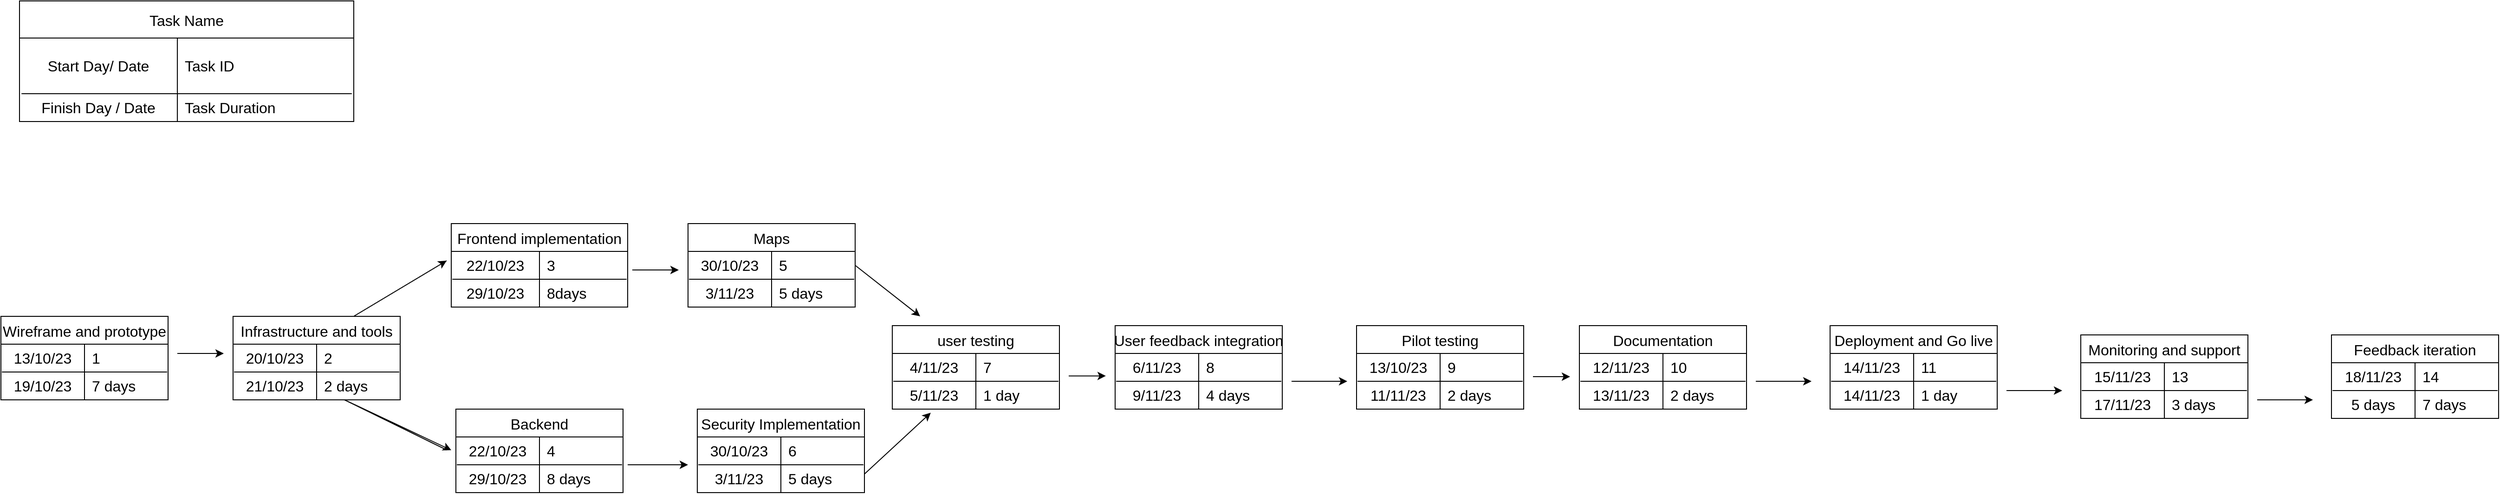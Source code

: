 <mxfile version="22.0.5" type="github">
  <diagram name="Page-1" id="cPkhBNHkSOa-01SeNBjk">
    <mxGraphModel dx="880" dy="1570" grid="1" gridSize="10" guides="1" tooltips="1" connect="1" arrows="1" fold="1" page="1" pageScale="1" pageWidth="850" pageHeight="1100" math="0" shadow="0">
      <root>
        <mxCell id="0" />
        <mxCell id="1" parent="0" />
        <mxCell id="Fc83x7ygae5wbTIobTna-54" value="Wireframe and prototype " style="shape=table;startSize=30;container=1;collapsible=0;childLayout=tableLayout;fixedRows=1;rowLines=0;fontStyle=0;strokeColor=default;fontSize=16;" parent="1" vertex="1">
          <mxGeometry x="10" y="110" width="180" height="90" as="geometry" />
        </mxCell>
        <mxCell id="Fc83x7ygae5wbTIobTna-55" value="" style="shape=tableRow;horizontal=0;startSize=0;swimlaneHead=0;swimlaneBody=0;top=0;left=0;bottom=0;right=0;collapsible=0;dropTarget=0;fillColor=none;points=[[0,0.5],[1,0.5]];portConstraint=eastwest;strokeColor=inherit;fontSize=16;" parent="Fc83x7ygae5wbTIobTna-54" vertex="1">
          <mxGeometry y="30" width="180" height="30" as="geometry" />
        </mxCell>
        <mxCell id="Fc83x7ygae5wbTIobTna-56" value="13/10/23" style="shape=partialRectangle;html=1;whiteSpace=wrap;connectable=0;fillColor=none;top=0;left=0;bottom=0;right=0;overflow=hidden;pointerEvents=1;strokeColor=inherit;fontSize=16;" parent="Fc83x7ygae5wbTIobTna-55" vertex="1">
          <mxGeometry width="90" height="30" as="geometry">
            <mxRectangle width="90" height="30" as="alternateBounds" />
          </mxGeometry>
        </mxCell>
        <mxCell id="Fc83x7ygae5wbTIobTna-57" value="1" style="shape=partialRectangle;html=1;whiteSpace=wrap;connectable=0;fillColor=none;top=0;left=0;bottom=0;right=0;align=left;spacingLeft=6;overflow=hidden;strokeColor=inherit;fontSize=16;" parent="Fc83x7ygae5wbTIobTna-55" vertex="1">
          <mxGeometry x="90" width="90" height="30" as="geometry">
            <mxRectangle width="90" height="30" as="alternateBounds" />
          </mxGeometry>
        </mxCell>
        <mxCell id="Fc83x7ygae5wbTIobTna-58" value="" style="shape=tableRow;horizontal=0;startSize=0;swimlaneHead=0;swimlaneBody=0;top=0;left=0;bottom=0;right=0;collapsible=0;dropTarget=0;fillColor=none;points=[[0,0.5],[1,0.5]];portConstraint=eastwest;strokeColor=inherit;fontSize=16;" parent="Fc83x7ygae5wbTIobTna-54" vertex="1">
          <mxGeometry y="60" width="180" height="30" as="geometry" />
        </mxCell>
        <mxCell id="Fc83x7ygae5wbTIobTna-59" value="19/10/23" style="shape=partialRectangle;html=1;whiteSpace=wrap;connectable=0;fillColor=none;top=0;left=0;bottom=0;right=0;overflow=hidden;strokeColor=inherit;fontSize=16;" parent="Fc83x7ygae5wbTIobTna-58" vertex="1">
          <mxGeometry width="90" height="30" as="geometry">
            <mxRectangle width="90" height="30" as="alternateBounds" />
          </mxGeometry>
        </mxCell>
        <mxCell id="Fc83x7ygae5wbTIobTna-60" value="7 days " style="shape=partialRectangle;html=1;whiteSpace=wrap;connectable=0;fillColor=none;top=0;left=0;bottom=0;right=0;align=left;spacingLeft=6;overflow=hidden;strokeColor=inherit;fontSize=16;" parent="Fc83x7ygae5wbTIobTna-58" vertex="1">
          <mxGeometry x="90" width="90" height="30" as="geometry">
            <mxRectangle width="90" height="30" as="alternateBounds" />
          </mxGeometry>
        </mxCell>
        <mxCell id="Fc83x7ygae5wbTIobTna-64" value="" style="endArrow=none;html=1;rounded=0;exitX=0.006;exitY=0;exitDx=0;exitDy=0;exitPerimeter=0;entryX=0.994;entryY=1;entryDx=0;entryDy=0;entryPerimeter=0;" parent="Fc83x7ygae5wbTIobTna-54" source="Fc83x7ygae5wbTIobTna-58" target="Fc83x7ygae5wbTIobTna-55" edge="1">
          <mxGeometry width="50" height="50" relative="1" as="geometry">
            <mxPoint x="390" y="160" as="sourcePoint" />
            <mxPoint x="440" y="110" as="targetPoint" />
          </mxGeometry>
        </mxCell>
        <mxCell id="Fc83x7ygae5wbTIobTna-65" value="Infrastructure and tools" style="shape=table;startSize=30;container=1;collapsible=0;childLayout=tableLayout;fixedRows=1;rowLines=0;fontStyle=0;strokeColor=default;fontSize=16;" parent="1" vertex="1">
          <mxGeometry x="260" y="110" width="180" height="90" as="geometry" />
        </mxCell>
        <mxCell id="Fc83x7ygae5wbTIobTna-66" value="" style="shape=tableRow;horizontal=0;startSize=0;swimlaneHead=0;swimlaneBody=0;top=0;left=0;bottom=0;right=0;collapsible=0;dropTarget=0;fillColor=none;points=[[0,0.5],[1,0.5]];portConstraint=eastwest;strokeColor=inherit;fontSize=16;" parent="Fc83x7ygae5wbTIobTna-65" vertex="1">
          <mxGeometry y="30" width="180" height="30" as="geometry" />
        </mxCell>
        <mxCell id="Fc83x7ygae5wbTIobTna-67" value="20/10/23" style="shape=partialRectangle;html=1;whiteSpace=wrap;connectable=0;fillColor=none;top=0;left=0;bottom=0;right=0;overflow=hidden;pointerEvents=1;strokeColor=inherit;fontSize=16;" parent="Fc83x7ygae5wbTIobTna-66" vertex="1">
          <mxGeometry width="90" height="30" as="geometry">
            <mxRectangle width="90" height="30" as="alternateBounds" />
          </mxGeometry>
        </mxCell>
        <mxCell id="Fc83x7ygae5wbTIobTna-68" value="2" style="shape=partialRectangle;html=1;whiteSpace=wrap;connectable=0;fillColor=none;top=0;left=0;bottom=0;right=0;align=left;spacingLeft=6;overflow=hidden;strokeColor=inherit;fontSize=16;" parent="Fc83x7ygae5wbTIobTna-66" vertex="1">
          <mxGeometry x="90" width="90" height="30" as="geometry">
            <mxRectangle width="90" height="30" as="alternateBounds" />
          </mxGeometry>
        </mxCell>
        <mxCell id="Fc83x7ygae5wbTIobTna-69" value="" style="shape=tableRow;horizontal=0;startSize=0;swimlaneHead=0;swimlaneBody=0;top=0;left=0;bottom=0;right=0;collapsible=0;dropTarget=0;fillColor=none;points=[[0,0.5],[1,0.5]];portConstraint=eastwest;strokeColor=inherit;fontSize=16;" parent="Fc83x7ygae5wbTIobTna-65" vertex="1">
          <mxGeometry y="60" width="180" height="30" as="geometry" />
        </mxCell>
        <mxCell id="Fc83x7ygae5wbTIobTna-70" value="21/10/23" style="shape=partialRectangle;html=1;whiteSpace=wrap;connectable=0;fillColor=none;top=0;left=0;bottom=0;right=0;overflow=hidden;strokeColor=inherit;fontSize=16;" parent="Fc83x7ygae5wbTIobTna-69" vertex="1">
          <mxGeometry width="90" height="30" as="geometry">
            <mxRectangle width="90" height="30" as="alternateBounds" />
          </mxGeometry>
        </mxCell>
        <mxCell id="Fc83x7ygae5wbTIobTna-71" value="2 days " style="shape=partialRectangle;html=1;whiteSpace=wrap;connectable=0;fillColor=none;top=0;left=0;bottom=0;right=0;align=left;spacingLeft=6;overflow=hidden;strokeColor=inherit;fontSize=16;" parent="Fc83x7ygae5wbTIobTna-69" vertex="1">
          <mxGeometry x="90" width="90" height="30" as="geometry">
            <mxRectangle width="90" height="30" as="alternateBounds" />
          </mxGeometry>
        </mxCell>
        <mxCell id="Fc83x7ygae5wbTIobTna-72" value="" style="endArrow=none;html=1;rounded=0;exitX=0.006;exitY=0;exitDx=0;exitDy=0;exitPerimeter=0;entryX=0.994;entryY=1;entryDx=0;entryDy=0;entryPerimeter=0;" parent="Fc83x7ygae5wbTIobTna-65" source="Fc83x7ygae5wbTIobTna-69" target="Fc83x7ygae5wbTIobTna-66" edge="1">
          <mxGeometry width="50" height="50" relative="1" as="geometry">
            <mxPoint x="390" y="160" as="sourcePoint" />
            <mxPoint x="440" y="110" as="targetPoint" />
          </mxGeometry>
        </mxCell>
        <mxCell id="Fc83x7ygae5wbTIobTna-81" value="Frontend implementation " style="shape=table;startSize=30;container=1;collapsible=0;childLayout=tableLayout;fixedRows=1;rowLines=0;fontStyle=0;strokeColor=default;fontSize=16;" parent="1" vertex="1">
          <mxGeometry x="495" y="10" width="190" height="90" as="geometry" />
        </mxCell>
        <mxCell id="Fc83x7ygae5wbTIobTna-82" value="" style="shape=tableRow;horizontal=0;startSize=0;swimlaneHead=0;swimlaneBody=0;top=0;left=0;bottom=0;right=0;collapsible=0;dropTarget=0;fillColor=none;points=[[0,0.5],[1,0.5]];portConstraint=eastwest;strokeColor=inherit;fontSize=16;" parent="Fc83x7ygae5wbTIobTna-81" vertex="1">
          <mxGeometry y="30" width="190" height="30" as="geometry" />
        </mxCell>
        <mxCell id="Fc83x7ygae5wbTIobTna-83" value="22/10/23" style="shape=partialRectangle;html=1;whiteSpace=wrap;connectable=0;fillColor=none;top=0;left=0;bottom=0;right=0;overflow=hidden;pointerEvents=1;strokeColor=inherit;fontSize=16;" parent="Fc83x7ygae5wbTIobTna-82" vertex="1">
          <mxGeometry width="95" height="30" as="geometry">
            <mxRectangle width="95" height="30" as="alternateBounds" />
          </mxGeometry>
        </mxCell>
        <mxCell id="Fc83x7ygae5wbTIobTna-84" value="3" style="shape=partialRectangle;html=1;whiteSpace=wrap;connectable=0;fillColor=none;top=0;left=0;bottom=0;right=0;align=left;spacingLeft=6;overflow=hidden;strokeColor=inherit;fontSize=16;" parent="Fc83x7ygae5wbTIobTna-82" vertex="1">
          <mxGeometry x="95" width="95" height="30" as="geometry">
            <mxRectangle width="95" height="30" as="alternateBounds" />
          </mxGeometry>
        </mxCell>
        <mxCell id="Fc83x7ygae5wbTIobTna-85" value="" style="shape=tableRow;horizontal=0;startSize=0;swimlaneHead=0;swimlaneBody=0;top=0;left=0;bottom=0;right=0;collapsible=0;dropTarget=0;fillColor=none;points=[[0,0.5],[1,0.5]];portConstraint=eastwest;strokeColor=inherit;fontSize=16;" parent="Fc83x7ygae5wbTIobTna-81" vertex="1">
          <mxGeometry y="60" width="190" height="30" as="geometry" />
        </mxCell>
        <mxCell id="Fc83x7ygae5wbTIobTna-86" value="29/10/23" style="shape=partialRectangle;html=1;whiteSpace=wrap;connectable=0;fillColor=none;top=0;left=0;bottom=0;right=0;overflow=hidden;strokeColor=inherit;fontSize=16;" parent="Fc83x7ygae5wbTIobTna-85" vertex="1">
          <mxGeometry width="95" height="30" as="geometry">
            <mxRectangle width="95" height="30" as="alternateBounds" />
          </mxGeometry>
        </mxCell>
        <mxCell id="Fc83x7ygae5wbTIobTna-87" value="8days" style="shape=partialRectangle;html=1;whiteSpace=wrap;connectable=0;fillColor=none;top=0;left=0;bottom=0;right=0;align=left;spacingLeft=6;overflow=hidden;strokeColor=inherit;fontSize=16;" parent="Fc83x7ygae5wbTIobTna-85" vertex="1">
          <mxGeometry x="95" width="95" height="30" as="geometry">
            <mxRectangle width="95" height="30" as="alternateBounds" />
          </mxGeometry>
        </mxCell>
        <mxCell id="Fc83x7ygae5wbTIobTna-88" value="" style="endArrow=none;html=1;rounded=0;exitX=0.006;exitY=0;exitDx=0;exitDy=0;exitPerimeter=0;entryX=0.994;entryY=1;entryDx=0;entryDy=0;entryPerimeter=0;" parent="Fc83x7ygae5wbTIobTna-81" source="Fc83x7ygae5wbTIobTna-85" target="Fc83x7ygae5wbTIobTna-82" edge="1">
          <mxGeometry width="50" height="50" relative="1" as="geometry">
            <mxPoint x="390" y="160" as="sourcePoint" />
            <mxPoint x="440" y="110" as="targetPoint" />
          </mxGeometry>
        </mxCell>
        <mxCell id="Fc83x7ygae5wbTIobTna-89" value="Backend " style="shape=table;startSize=30;container=1;collapsible=0;childLayout=tableLayout;fixedRows=1;rowLines=0;fontStyle=0;strokeColor=default;fontSize=16;" parent="1" vertex="1">
          <mxGeometry x="500" y="210" width="180" height="90" as="geometry" />
        </mxCell>
        <mxCell id="Fc83x7ygae5wbTIobTna-90" value="" style="shape=tableRow;horizontal=0;startSize=0;swimlaneHead=0;swimlaneBody=0;top=0;left=0;bottom=0;right=0;collapsible=0;dropTarget=0;fillColor=none;points=[[0,0.5],[1,0.5]];portConstraint=eastwest;strokeColor=inherit;fontSize=16;" parent="Fc83x7ygae5wbTIobTna-89" vertex="1">
          <mxGeometry y="30" width="180" height="30" as="geometry" />
        </mxCell>
        <mxCell id="Fc83x7ygae5wbTIobTna-91" value="22/10/23" style="shape=partialRectangle;html=1;whiteSpace=wrap;connectable=0;fillColor=none;top=0;left=0;bottom=0;right=0;overflow=hidden;pointerEvents=1;strokeColor=inherit;fontSize=16;" parent="Fc83x7ygae5wbTIobTna-90" vertex="1">
          <mxGeometry width="90" height="30" as="geometry">
            <mxRectangle width="90" height="30" as="alternateBounds" />
          </mxGeometry>
        </mxCell>
        <mxCell id="Fc83x7ygae5wbTIobTna-92" value="4" style="shape=partialRectangle;html=1;whiteSpace=wrap;connectable=0;fillColor=none;top=0;left=0;bottom=0;right=0;align=left;spacingLeft=6;overflow=hidden;strokeColor=inherit;fontSize=16;" parent="Fc83x7ygae5wbTIobTna-90" vertex="1">
          <mxGeometry x="90" width="90" height="30" as="geometry">
            <mxRectangle width="90" height="30" as="alternateBounds" />
          </mxGeometry>
        </mxCell>
        <mxCell id="Fc83x7ygae5wbTIobTna-93" value="" style="shape=tableRow;horizontal=0;startSize=0;swimlaneHead=0;swimlaneBody=0;top=0;left=0;bottom=0;right=0;collapsible=0;dropTarget=0;fillColor=none;points=[[0,0.5],[1,0.5]];portConstraint=eastwest;strokeColor=inherit;fontSize=16;" parent="Fc83x7ygae5wbTIobTna-89" vertex="1">
          <mxGeometry y="60" width="180" height="30" as="geometry" />
        </mxCell>
        <mxCell id="Fc83x7ygae5wbTIobTna-94" value="29/10/23" style="shape=partialRectangle;html=1;whiteSpace=wrap;connectable=0;fillColor=none;top=0;left=0;bottom=0;right=0;overflow=hidden;strokeColor=inherit;fontSize=16;" parent="Fc83x7ygae5wbTIobTna-93" vertex="1">
          <mxGeometry width="90" height="30" as="geometry">
            <mxRectangle width="90" height="30" as="alternateBounds" />
          </mxGeometry>
        </mxCell>
        <mxCell id="Fc83x7ygae5wbTIobTna-95" value="8 days" style="shape=partialRectangle;html=1;whiteSpace=wrap;connectable=0;fillColor=none;top=0;left=0;bottom=0;right=0;align=left;spacingLeft=6;overflow=hidden;strokeColor=inherit;fontSize=16;" parent="Fc83x7ygae5wbTIobTna-93" vertex="1">
          <mxGeometry x="90" width="90" height="30" as="geometry">
            <mxRectangle width="90" height="30" as="alternateBounds" />
          </mxGeometry>
        </mxCell>
        <mxCell id="Fc83x7ygae5wbTIobTna-96" value="" style="endArrow=none;html=1;rounded=0;exitX=0.006;exitY=0;exitDx=0;exitDy=0;exitPerimeter=0;entryX=0.994;entryY=1;entryDx=0;entryDy=0;entryPerimeter=0;" parent="Fc83x7ygae5wbTIobTna-89" source="Fc83x7ygae5wbTIobTna-93" target="Fc83x7ygae5wbTIobTna-90" edge="1">
          <mxGeometry width="50" height="50" relative="1" as="geometry">
            <mxPoint x="390" y="160" as="sourcePoint" />
            <mxPoint x="440" y="110" as="targetPoint" />
          </mxGeometry>
        </mxCell>
        <mxCell id="Fc83x7ygae5wbTIobTna-97" value="Maps" style="shape=table;startSize=30;container=1;collapsible=0;childLayout=tableLayout;fixedRows=1;rowLines=0;fontStyle=0;strokeColor=default;fontSize=16;" parent="1" vertex="1">
          <mxGeometry x="750" y="10" width="180" height="90" as="geometry" />
        </mxCell>
        <mxCell id="Fc83x7ygae5wbTIobTna-98" value="" style="shape=tableRow;horizontal=0;startSize=0;swimlaneHead=0;swimlaneBody=0;top=0;left=0;bottom=0;right=0;collapsible=0;dropTarget=0;fillColor=none;points=[[0,0.5],[1,0.5]];portConstraint=eastwest;strokeColor=inherit;fontSize=16;" parent="Fc83x7ygae5wbTIobTna-97" vertex="1">
          <mxGeometry y="30" width="180" height="30" as="geometry" />
        </mxCell>
        <mxCell id="Fc83x7ygae5wbTIobTna-99" value="30/10/23" style="shape=partialRectangle;html=1;whiteSpace=wrap;connectable=0;fillColor=none;top=0;left=0;bottom=0;right=0;overflow=hidden;pointerEvents=1;strokeColor=inherit;fontSize=16;" parent="Fc83x7ygae5wbTIobTna-98" vertex="1">
          <mxGeometry width="90" height="30" as="geometry">
            <mxRectangle width="90" height="30" as="alternateBounds" />
          </mxGeometry>
        </mxCell>
        <mxCell id="Fc83x7ygae5wbTIobTna-100" value="5" style="shape=partialRectangle;html=1;whiteSpace=wrap;connectable=0;fillColor=none;top=0;left=0;bottom=0;right=0;align=left;spacingLeft=6;overflow=hidden;strokeColor=inherit;fontSize=16;" parent="Fc83x7ygae5wbTIobTna-98" vertex="1">
          <mxGeometry x="90" width="90" height="30" as="geometry">
            <mxRectangle width="90" height="30" as="alternateBounds" />
          </mxGeometry>
        </mxCell>
        <mxCell id="Fc83x7ygae5wbTIobTna-101" value="" style="shape=tableRow;horizontal=0;startSize=0;swimlaneHead=0;swimlaneBody=0;top=0;left=0;bottom=0;right=0;collapsible=0;dropTarget=0;fillColor=none;points=[[0,0.5],[1,0.5]];portConstraint=eastwest;strokeColor=inherit;fontSize=16;" parent="Fc83x7ygae5wbTIobTna-97" vertex="1">
          <mxGeometry y="60" width="180" height="30" as="geometry" />
        </mxCell>
        <mxCell id="Fc83x7ygae5wbTIobTna-102" value="3/11/23" style="shape=partialRectangle;html=1;whiteSpace=wrap;connectable=0;fillColor=none;top=0;left=0;bottom=0;right=0;overflow=hidden;strokeColor=inherit;fontSize=16;" parent="Fc83x7ygae5wbTIobTna-101" vertex="1">
          <mxGeometry width="90" height="30" as="geometry">
            <mxRectangle width="90" height="30" as="alternateBounds" />
          </mxGeometry>
        </mxCell>
        <mxCell id="Fc83x7ygae5wbTIobTna-103" value="5 days" style="shape=partialRectangle;html=1;whiteSpace=wrap;connectable=0;fillColor=none;top=0;left=0;bottom=0;right=0;align=left;spacingLeft=6;overflow=hidden;strokeColor=inherit;fontSize=16;" parent="Fc83x7ygae5wbTIobTna-101" vertex="1">
          <mxGeometry x="90" width="90" height="30" as="geometry">
            <mxRectangle width="90" height="30" as="alternateBounds" />
          </mxGeometry>
        </mxCell>
        <mxCell id="Fc83x7ygae5wbTIobTna-104" value="" style="endArrow=none;html=1;rounded=0;exitX=0.006;exitY=0;exitDx=0;exitDy=0;exitPerimeter=0;entryX=0.994;entryY=1;entryDx=0;entryDy=0;entryPerimeter=0;" parent="Fc83x7ygae5wbTIobTna-97" source="Fc83x7ygae5wbTIobTna-101" target="Fc83x7ygae5wbTIobTna-98" edge="1">
          <mxGeometry width="50" height="50" relative="1" as="geometry">
            <mxPoint x="390" y="160" as="sourcePoint" />
            <mxPoint x="440" y="110" as="targetPoint" />
          </mxGeometry>
        </mxCell>
        <mxCell id="Fc83x7ygae5wbTIobTna-105" value="Security Implementation" style="shape=table;startSize=30;container=1;collapsible=0;childLayout=tableLayout;fixedRows=1;rowLines=0;fontStyle=0;strokeColor=default;fontSize=16;" parent="1" vertex="1">
          <mxGeometry x="760" y="210" width="180" height="90" as="geometry" />
        </mxCell>
        <mxCell id="Fc83x7ygae5wbTIobTna-106" value="" style="shape=tableRow;horizontal=0;startSize=0;swimlaneHead=0;swimlaneBody=0;top=0;left=0;bottom=0;right=0;collapsible=0;dropTarget=0;fillColor=none;points=[[0,0.5],[1,0.5]];portConstraint=eastwest;strokeColor=inherit;fontSize=16;" parent="Fc83x7ygae5wbTIobTna-105" vertex="1">
          <mxGeometry y="30" width="180" height="30" as="geometry" />
        </mxCell>
        <mxCell id="Fc83x7ygae5wbTIobTna-107" value="30/10/23" style="shape=partialRectangle;html=1;whiteSpace=wrap;connectable=0;fillColor=none;top=0;left=0;bottom=0;right=0;overflow=hidden;pointerEvents=1;strokeColor=inherit;fontSize=16;" parent="Fc83x7ygae5wbTIobTna-106" vertex="1">
          <mxGeometry width="90" height="30" as="geometry">
            <mxRectangle width="90" height="30" as="alternateBounds" />
          </mxGeometry>
        </mxCell>
        <mxCell id="Fc83x7ygae5wbTIobTna-108" value="6" style="shape=partialRectangle;html=1;whiteSpace=wrap;connectable=0;fillColor=none;top=0;left=0;bottom=0;right=0;align=left;spacingLeft=6;overflow=hidden;strokeColor=inherit;fontSize=16;" parent="Fc83x7ygae5wbTIobTna-106" vertex="1">
          <mxGeometry x="90" width="90" height="30" as="geometry">
            <mxRectangle width="90" height="30" as="alternateBounds" />
          </mxGeometry>
        </mxCell>
        <mxCell id="Fc83x7ygae5wbTIobTna-109" value="" style="shape=tableRow;horizontal=0;startSize=0;swimlaneHead=0;swimlaneBody=0;top=0;left=0;bottom=0;right=0;collapsible=0;dropTarget=0;fillColor=none;points=[[0,0.5],[1,0.5]];portConstraint=eastwest;strokeColor=inherit;fontSize=16;" parent="Fc83x7ygae5wbTIobTna-105" vertex="1">
          <mxGeometry y="60" width="180" height="30" as="geometry" />
        </mxCell>
        <mxCell id="Fc83x7ygae5wbTIobTna-110" value="3/11/23" style="shape=partialRectangle;html=1;whiteSpace=wrap;connectable=0;fillColor=none;top=0;left=0;bottom=0;right=0;overflow=hidden;strokeColor=inherit;fontSize=16;" parent="Fc83x7ygae5wbTIobTna-109" vertex="1">
          <mxGeometry width="90" height="30" as="geometry">
            <mxRectangle width="90" height="30" as="alternateBounds" />
          </mxGeometry>
        </mxCell>
        <mxCell id="Fc83x7ygae5wbTIobTna-111" value="5 days" style="shape=partialRectangle;html=1;whiteSpace=wrap;connectable=0;fillColor=none;top=0;left=0;bottom=0;right=0;align=left;spacingLeft=6;overflow=hidden;strokeColor=inherit;fontSize=16;" parent="Fc83x7ygae5wbTIobTna-109" vertex="1">
          <mxGeometry x="90" width="90" height="30" as="geometry">
            <mxRectangle width="90" height="30" as="alternateBounds" />
          </mxGeometry>
        </mxCell>
        <mxCell id="Fc83x7ygae5wbTIobTna-112" value="" style="endArrow=none;html=1;rounded=0;exitX=0.006;exitY=0;exitDx=0;exitDy=0;exitPerimeter=0;entryX=0.994;entryY=1;entryDx=0;entryDy=0;entryPerimeter=0;" parent="Fc83x7ygae5wbTIobTna-105" source="Fc83x7ygae5wbTIobTna-109" target="Fc83x7ygae5wbTIobTna-106" edge="1">
          <mxGeometry width="50" height="50" relative="1" as="geometry">
            <mxPoint x="390" y="160" as="sourcePoint" />
            <mxPoint x="440" y="110" as="targetPoint" />
          </mxGeometry>
        </mxCell>
        <mxCell id="Fc83x7ygae5wbTIobTna-113" value="user testing " style="shape=table;startSize=30;container=1;collapsible=0;childLayout=tableLayout;fixedRows=1;rowLines=0;fontStyle=0;strokeColor=default;fontSize=16;" parent="1" vertex="1">
          <mxGeometry x="970" y="120" width="180" height="90" as="geometry" />
        </mxCell>
        <mxCell id="Fc83x7ygae5wbTIobTna-114" value="" style="shape=tableRow;horizontal=0;startSize=0;swimlaneHead=0;swimlaneBody=0;top=0;left=0;bottom=0;right=0;collapsible=0;dropTarget=0;fillColor=none;points=[[0,0.5],[1,0.5]];portConstraint=eastwest;strokeColor=inherit;fontSize=16;" parent="Fc83x7ygae5wbTIobTna-113" vertex="1">
          <mxGeometry y="30" width="180" height="30" as="geometry" />
        </mxCell>
        <mxCell id="Fc83x7ygae5wbTIobTna-115" value="4/11/23" style="shape=partialRectangle;html=1;whiteSpace=wrap;connectable=0;fillColor=none;top=0;left=0;bottom=0;right=0;overflow=hidden;pointerEvents=1;strokeColor=inherit;fontSize=16;" parent="Fc83x7ygae5wbTIobTna-114" vertex="1">
          <mxGeometry width="90" height="30" as="geometry">
            <mxRectangle width="90" height="30" as="alternateBounds" />
          </mxGeometry>
        </mxCell>
        <mxCell id="Fc83x7ygae5wbTIobTna-116" value="7" style="shape=partialRectangle;html=1;whiteSpace=wrap;connectable=0;fillColor=none;top=0;left=0;bottom=0;right=0;align=left;spacingLeft=6;overflow=hidden;strokeColor=inherit;fontSize=16;" parent="Fc83x7ygae5wbTIobTna-114" vertex="1">
          <mxGeometry x="90" width="90" height="30" as="geometry">
            <mxRectangle width="90" height="30" as="alternateBounds" />
          </mxGeometry>
        </mxCell>
        <mxCell id="Fc83x7ygae5wbTIobTna-117" value="" style="shape=tableRow;horizontal=0;startSize=0;swimlaneHead=0;swimlaneBody=0;top=0;left=0;bottom=0;right=0;collapsible=0;dropTarget=0;fillColor=none;points=[[0,0.5],[1,0.5]];portConstraint=eastwest;strokeColor=inherit;fontSize=16;" parent="Fc83x7ygae5wbTIobTna-113" vertex="1">
          <mxGeometry y="60" width="180" height="30" as="geometry" />
        </mxCell>
        <mxCell id="Fc83x7ygae5wbTIobTna-118" value="5/11/23" style="shape=partialRectangle;html=1;whiteSpace=wrap;connectable=0;fillColor=none;top=0;left=0;bottom=0;right=0;overflow=hidden;strokeColor=inherit;fontSize=16;" parent="Fc83x7ygae5wbTIobTna-117" vertex="1">
          <mxGeometry width="90" height="30" as="geometry">
            <mxRectangle width="90" height="30" as="alternateBounds" />
          </mxGeometry>
        </mxCell>
        <mxCell id="Fc83x7ygae5wbTIobTna-119" value="1 day " style="shape=partialRectangle;html=1;whiteSpace=wrap;connectable=0;fillColor=none;top=0;left=0;bottom=0;right=0;align=left;spacingLeft=6;overflow=hidden;strokeColor=inherit;fontSize=16;" parent="Fc83x7ygae5wbTIobTna-117" vertex="1">
          <mxGeometry x="90" width="90" height="30" as="geometry">
            <mxRectangle width="90" height="30" as="alternateBounds" />
          </mxGeometry>
        </mxCell>
        <mxCell id="Fc83x7ygae5wbTIobTna-120" value="" style="endArrow=none;html=1;rounded=0;exitX=0.006;exitY=0;exitDx=0;exitDy=0;exitPerimeter=0;entryX=0.994;entryY=1;entryDx=0;entryDy=0;entryPerimeter=0;" parent="Fc83x7ygae5wbTIobTna-113" source="Fc83x7ygae5wbTIobTna-117" target="Fc83x7ygae5wbTIobTna-114" edge="1">
          <mxGeometry width="50" height="50" relative="1" as="geometry">
            <mxPoint x="390" y="160" as="sourcePoint" />
            <mxPoint x="440" y="110" as="targetPoint" />
          </mxGeometry>
        </mxCell>
        <mxCell id="Fc83x7ygae5wbTIobTna-121" value="User feedback integration" style="shape=table;startSize=30;container=1;collapsible=0;childLayout=tableLayout;fixedRows=1;rowLines=0;fontStyle=0;strokeColor=default;fontSize=16;" parent="1" vertex="1">
          <mxGeometry x="1210" y="120" width="180" height="90" as="geometry" />
        </mxCell>
        <mxCell id="Fc83x7ygae5wbTIobTna-122" value="" style="shape=tableRow;horizontal=0;startSize=0;swimlaneHead=0;swimlaneBody=0;top=0;left=0;bottom=0;right=0;collapsible=0;dropTarget=0;fillColor=none;points=[[0,0.5],[1,0.5]];portConstraint=eastwest;strokeColor=inherit;fontSize=16;" parent="Fc83x7ygae5wbTIobTna-121" vertex="1">
          <mxGeometry y="30" width="180" height="30" as="geometry" />
        </mxCell>
        <mxCell id="Fc83x7ygae5wbTIobTna-123" value="6/11/23" style="shape=partialRectangle;html=1;whiteSpace=wrap;connectable=0;fillColor=none;top=0;left=0;bottom=0;right=0;overflow=hidden;pointerEvents=1;strokeColor=inherit;fontSize=16;" parent="Fc83x7ygae5wbTIobTna-122" vertex="1">
          <mxGeometry width="90" height="30" as="geometry">
            <mxRectangle width="90" height="30" as="alternateBounds" />
          </mxGeometry>
        </mxCell>
        <mxCell id="Fc83x7ygae5wbTIobTna-124" value="8" style="shape=partialRectangle;html=1;whiteSpace=wrap;connectable=0;fillColor=none;top=0;left=0;bottom=0;right=0;align=left;spacingLeft=6;overflow=hidden;strokeColor=inherit;fontSize=16;" parent="Fc83x7ygae5wbTIobTna-122" vertex="1">
          <mxGeometry x="90" width="90" height="30" as="geometry">
            <mxRectangle width="90" height="30" as="alternateBounds" />
          </mxGeometry>
        </mxCell>
        <mxCell id="Fc83x7ygae5wbTIobTna-125" value="" style="shape=tableRow;horizontal=0;startSize=0;swimlaneHead=0;swimlaneBody=0;top=0;left=0;bottom=0;right=0;collapsible=0;dropTarget=0;fillColor=none;points=[[0,0.5],[1,0.5]];portConstraint=eastwest;strokeColor=inherit;fontSize=16;" parent="Fc83x7ygae5wbTIobTna-121" vertex="1">
          <mxGeometry y="60" width="180" height="30" as="geometry" />
        </mxCell>
        <mxCell id="Fc83x7ygae5wbTIobTna-126" value="9/11/23" style="shape=partialRectangle;html=1;whiteSpace=wrap;connectable=0;fillColor=none;top=0;left=0;bottom=0;right=0;overflow=hidden;strokeColor=inherit;fontSize=16;" parent="Fc83x7ygae5wbTIobTna-125" vertex="1">
          <mxGeometry width="90" height="30" as="geometry">
            <mxRectangle width="90" height="30" as="alternateBounds" />
          </mxGeometry>
        </mxCell>
        <mxCell id="Fc83x7ygae5wbTIobTna-127" value="4 days" style="shape=partialRectangle;html=1;whiteSpace=wrap;connectable=0;fillColor=none;top=0;left=0;bottom=0;right=0;align=left;spacingLeft=6;overflow=hidden;strokeColor=inherit;fontSize=16;" parent="Fc83x7ygae5wbTIobTna-125" vertex="1">
          <mxGeometry x="90" width="90" height="30" as="geometry">
            <mxRectangle width="90" height="30" as="alternateBounds" />
          </mxGeometry>
        </mxCell>
        <mxCell id="Fc83x7ygae5wbTIobTna-128" value="" style="endArrow=none;html=1;rounded=0;exitX=0.006;exitY=0;exitDx=0;exitDy=0;exitPerimeter=0;entryX=0.994;entryY=1;entryDx=0;entryDy=0;entryPerimeter=0;" parent="Fc83x7ygae5wbTIobTna-121" source="Fc83x7ygae5wbTIobTna-125" target="Fc83x7ygae5wbTIobTna-122" edge="1">
          <mxGeometry width="50" height="50" relative="1" as="geometry">
            <mxPoint x="390" y="160" as="sourcePoint" />
            <mxPoint x="440" y="110" as="targetPoint" />
          </mxGeometry>
        </mxCell>
        <mxCell id="Fc83x7ygae5wbTIobTna-137" value="Pilot testing " style="shape=table;startSize=30;container=1;collapsible=0;childLayout=tableLayout;fixedRows=1;rowLines=0;fontStyle=0;strokeColor=default;fontSize=16;" parent="1" vertex="1">
          <mxGeometry x="1470" y="120" width="180" height="90" as="geometry" />
        </mxCell>
        <mxCell id="Fc83x7ygae5wbTIobTna-138" value="" style="shape=tableRow;horizontal=0;startSize=0;swimlaneHead=0;swimlaneBody=0;top=0;left=0;bottom=0;right=0;collapsible=0;dropTarget=0;fillColor=none;points=[[0,0.5],[1,0.5]];portConstraint=eastwest;strokeColor=inherit;fontSize=16;" parent="Fc83x7ygae5wbTIobTna-137" vertex="1">
          <mxGeometry y="30" width="180" height="30" as="geometry" />
        </mxCell>
        <mxCell id="Fc83x7ygae5wbTIobTna-139" value="13/10/23" style="shape=partialRectangle;html=1;whiteSpace=wrap;connectable=0;fillColor=none;top=0;left=0;bottom=0;right=0;overflow=hidden;pointerEvents=1;strokeColor=inherit;fontSize=16;" parent="Fc83x7ygae5wbTIobTna-138" vertex="1">
          <mxGeometry width="90" height="30" as="geometry">
            <mxRectangle width="90" height="30" as="alternateBounds" />
          </mxGeometry>
        </mxCell>
        <mxCell id="Fc83x7ygae5wbTIobTna-140" value="9" style="shape=partialRectangle;html=1;whiteSpace=wrap;connectable=0;fillColor=none;top=0;left=0;bottom=0;right=0;align=left;spacingLeft=6;overflow=hidden;strokeColor=inherit;fontSize=16;" parent="Fc83x7ygae5wbTIobTna-138" vertex="1">
          <mxGeometry x="90" width="90" height="30" as="geometry">
            <mxRectangle width="90" height="30" as="alternateBounds" />
          </mxGeometry>
        </mxCell>
        <mxCell id="Fc83x7ygae5wbTIobTna-141" value="" style="shape=tableRow;horizontal=0;startSize=0;swimlaneHead=0;swimlaneBody=0;top=0;left=0;bottom=0;right=0;collapsible=0;dropTarget=0;fillColor=none;points=[[0,0.5],[1,0.5]];portConstraint=eastwest;strokeColor=inherit;fontSize=16;" parent="Fc83x7ygae5wbTIobTna-137" vertex="1">
          <mxGeometry y="60" width="180" height="30" as="geometry" />
        </mxCell>
        <mxCell id="Fc83x7ygae5wbTIobTna-142" value="11/11/23" style="shape=partialRectangle;html=1;whiteSpace=wrap;connectable=0;fillColor=none;top=0;left=0;bottom=0;right=0;overflow=hidden;strokeColor=inherit;fontSize=16;" parent="Fc83x7ygae5wbTIobTna-141" vertex="1">
          <mxGeometry width="90" height="30" as="geometry">
            <mxRectangle width="90" height="30" as="alternateBounds" />
          </mxGeometry>
        </mxCell>
        <mxCell id="Fc83x7ygae5wbTIobTna-143" value="2 days" style="shape=partialRectangle;html=1;whiteSpace=wrap;connectable=0;fillColor=none;top=0;left=0;bottom=0;right=0;align=left;spacingLeft=6;overflow=hidden;strokeColor=inherit;fontSize=16;" parent="Fc83x7ygae5wbTIobTna-141" vertex="1">
          <mxGeometry x="90" width="90" height="30" as="geometry">
            <mxRectangle width="90" height="30" as="alternateBounds" />
          </mxGeometry>
        </mxCell>
        <mxCell id="Fc83x7ygae5wbTIobTna-144" value="" style="endArrow=none;html=1;rounded=0;exitX=0.006;exitY=0;exitDx=0;exitDy=0;exitPerimeter=0;entryX=0.994;entryY=1;entryDx=0;entryDy=0;entryPerimeter=0;" parent="Fc83x7ygae5wbTIobTna-137" source="Fc83x7ygae5wbTIobTna-141" target="Fc83x7ygae5wbTIobTna-138" edge="1">
          <mxGeometry width="50" height="50" relative="1" as="geometry">
            <mxPoint x="390" y="160" as="sourcePoint" />
            <mxPoint x="440" y="110" as="targetPoint" />
          </mxGeometry>
        </mxCell>
        <mxCell id="Fc83x7ygae5wbTIobTna-145" value="Documentation " style="shape=table;startSize=30;container=1;collapsible=0;childLayout=tableLayout;fixedRows=1;rowLines=0;fontStyle=0;strokeColor=default;fontSize=16;" parent="1" vertex="1">
          <mxGeometry x="1710" y="120" width="180" height="90" as="geometry" />
        </mxCell>
        <mxCell id="Fc83x7ygae5wbTIobTna-146" value="" style="shape=tableRow;horizontal=0;startSize=0;swimlaneHead=0;swimlaneBody=0;top=0;left=0;bottom=0;right=0;collapsible=0;dropTarget=0;fillColor=none;points=[[0,0.5],[1,0.5]];portConstraint=eastwest;strokeColor=inherit;fontSize=16;" parent="Fc83x7ygae5wbTIobTna-145" vertex="1">
          <mxGeometry y="30" width="180" height="30" as="geometry" />
        </mxCell>
        <mxCell id="Fc83x7ygae5wbTIobTna-147" value="12/11/23" style="shape=partialRectangle;html=1;whiteSpace=wrap;connectable=0;fillColor=none;top=0;left=0;bottom=0;right=0;overflow=hidden;pointerEvents=1;strokeColor=inherit;fontSize=16;" parent="Fc83x7ygae5wbTIobTna-146" vertex="1">
          <mxGeometry width="90" height="30" as="geometry">
            <mxRectangle width="90" height="30" as="alternateBounds" />
          </mxGeometry>
        </mxCell>
        <mxCell id="Fc83x7ygae5wbTIobTna-148" value="10" style="shape=partialRectangle;html=1;whiteSpace=wrap;connectable=0;fillColor=none;top=0;left=0;bottom=0;right=0;align=left;spacingLeft=6;overflow=hidden;strokeColor=inherit;fontSize=16;" parent="Fc83x7ygae5wbTIobTna-146" vertex="1">
          <mxGeometry x="90" width="90" height="30" as="geometry">
            <mxRectangle width="90" height="30" as="alternateBounds" />
          </mxGeometry>
        </mxCell>
        <mxCell id="Fc83x7ygae5wbTIobTna-149" value="" style="shape=tableRow;horizontal=0;startSize=0;swimlaneHead=0;swimlaneBody=0;top=0;left=0;bottom=0;right=0;collapsible=0;dropTarget=0;fillColor=none;points=[[0,0.5],[1,0.5]];portConstraint=eastwest;strokeColor=inherit;fontSize=16;" parent="Fc83x7ygae5wbTIobTna-145" vertex="1">
          <mxGeometry y="60" width="180" height="30" as="geometry" />
        </mxCell>
        <mxCell id="Fc83x7ygae5wbTIobTna-150" value="13/11/23" style="shape=partialRectangle;html=1;whiteSpace=wrap;connectable=0;fillColor=none;top=0;left=0;bottom=0;right=0;overflow=hidden;strokeColor=inherit;fontSize=16;" parent="Fc83x7ygae5wbTIobTna-149" vertex="1">
          <mxGeometry width="90" height="30" as="geometry">
            <mxRectangle width="90" height="30" as="alternateBounds" />
          </mxGeometry>
        </mxCell>
        <mxCell id="Fc83x7ygae5wbTIobTna-151" value="2 days" style="shape=partialRectangle;html=1;whiteSpace=wrap;connectable=0;fillColor=none;top=0;left=0;bottom=0;right=0;align=left;spacingLeft=6;overflow=hidden;strokeColor=inherit;fontSize=16;" parent="Fc83x7ygae5wbTIobTna-149" vertex="1">
          <mxGeometry x="90" width="90" height="30" as="geometry">
            <mxRectangle width="90" height="30" as="alternateBounds" />
          </mxGeometry>
        </mxCell>
        <mxCell id="Fc83x7ygae5wbTIobTna-152" value="" style="endArrow=none;html=1;rounded=0;exitX=0.006;exitY=0;exitDx=0;exitDy=0;exitPerimeter=0;entryX=0.994;entryY=1;entryDx=0;entryDy=0;entryPerimeter=0;" parent="Fc83x7ygae5wbTIobTna-145" source="Fc83x7ygae5wbTIobTna-149" target="Fc83x7ygae5wbTIobTna-146" edge="1">
          <mxGeometry width="50" height="50" relative="1" as="geometry">
            <mxPoint x="390" y="160" as="sourcePoint" />
            <mxPoint x="440" y="110" as="targetPoint" />
          </mxGeometry>
        </mxCell>
        <mxCell id="Fc83x7ygae5wbTIobTna-153" value="Deployment and Go live" style="shape=table;startSize=30;container=1;collapsible=0;childLayout=tableLayout;fixedRows=1;rowLines=0;fontStyle=0;strokeColor=default;fontSize=16;" parent="1" vertex="1">
          <mxGeometry x="1980" y="120" width="180" height="90" as="geometry" />
        </mxCell>
        <mxCell id="Fc83x7ygae5wbTIobTna-154" value="" style="shape=tableRow;horizontal=0;startSize=0;swimlaneHead=0;swimlaneBody=0;top=0;left=0;bottom=0;right=0;collapsible=0;dropTarget=0;fillColor=none;points=[[0,0.5],[1,0.5]];portConstraint=eastwest;strokeColor=inherit;fontSize=16;" parent="Fc83x7ygae5wbTIobTna-153" vertex="1">
          <mxGeometry y="30" width="180" height="30" as="geometry" />
        </mxCell>
        <mxCell id="Fc83x7ygae5wbTIobTna-155" value="14/11/23" style="shape=partialRectangle;html=1;whiteSpace=wrap;connectable=0;fillColor=none;top=0;left=0;bottom=0;right=0;overflow=hidden;pointerEvents=1;strokeColor=inherit;fontSize=16;" parent="Fc83x7ygae5wbTIobTna-154" vertex="1">
          <mxGeometry width="90" height="30" as="geometry">
            <mxRectangle width="90" height="30" as="alternateBounds" />
          </mxGeometry>
        </mxCell>
        <mxCell id="Fc83x7ygae5wbTIobTna-156" value="11" style="shape=partialRectangle;html=1;whiteSpace=wrap;connectable=0;fillColor=none;top=0;left=0;bottom=0;right=0;align=left;spacingLeft=6;overflow=hidden;strokeColor=inherit;fontSize=16;" parent="Fc83x7ygae5wbTIobTna-154" vertex="1">
          <mxGeometry x="90" width="90" height="30" as="geometry">
            <mxRectangle width="90" height="30" as="alternateBounds" />
          </mxGeometry>
        </mxCell>
        <mxCell id="Fc83x7ygae5wbTIobTna-157" value="" style="shape=tableRow;horizontal=0;startSize=0;swimlaneHead=0;swimlaneBody=0;top=0;left=0;bottom=0;right=0;collapsible=0;dropTarget=0;fillColor=none;points=[[0,0.5],[1,0.5]];portConstraint=eastwest;strokeColor=inherit;fontSize=16;" parent="Fc83x7ygae5wbTIobTna-153" vertex="1">
          <mxGeometry y="60" width="180" height="30" as="geometry" />
        </mxCell>
        <mxCell id="Fc83x7ygae5wbTIobTna-158" value="14/11/23" style="shape=partialRectangle;html=1;whiteSpace=wrap;connectable=0;fillColor=none;top=0;left=0;bottom=0;right=0;overflow=hidden;strokeColor=inherit;fontSize=16;" parent="Fc83x7ygae5wbTIobTna-157" vertex="1">
          <mxGeometry width="90" height="30" as="geometry">
            <mxRectangle width="90" height="30" as="alternateBounds" />
          </mxGeometry>
        </mxCell>
        <mxCell id="Fc83x7ygae5wbTIobTna-159" value="1 day" style="shape=partialRectangle;html=1;whiteSpace=wrap;connectable=0;fillColor=none;top=0;left=0;bottom=0;right=0;align=left;spacingLeft=6;overflow=hidden;strokeColor=inherit;fontSize=16;" parent="Fc83x7ygae5wbTIobTna-157" vertex="1">
          <mxGeometry x="90" width="90" height="30" as="geometry">
            <mxRectangle width="90" height="30" as="alternateBounds" />
          </mxGeometry>
        </mxCell>
        <mxCell id="Fc83x7ygae5wbTIobTna-160" value="" style="endArrow=none;html=1;rounded=0;exitX=0.006;exitY=0;exitDx=0;exitDy=0;exitPerimeter=0;entryX=0.994;entryY=1;entryDx=0;entryDy=0;entryPerimeter=0;" parent="Fc83x7ygae5wbTIobTna-153" source="Fc83x7ygae5wbTIobTna-157" target="Fc83x7ygae5wbTIobTna-154" edge="1">
          <mxGeometry width="50" height="50" relative="1" as="geometry">
            <mxPoint x="390" y="160" as="sourcePoint" />
            <mxPoint x="440" y="110" as="targetPoint" />
          </mxGeometry>
        </mxCell>
        <mxCell id="Fc83x7ygae5wbTIobTna-161" value="Monitoring and support " style="shape=table;startSize=30;container=1;collapsible=0;childLayout=tableLayout;fixedRows=1;rowLines=0;fontStyle=0;strokeColor=default;fontSize=16;" parent="1" vertex="1">
          <mxGeometry x="2250" y="130" width="180" height="90" as="geometry" />
        </mxCell>
        <mxCell id="Fc83x7ygae5wbTIobTna-162" value="" style="shape=tableRow;horizontal=0;startSize=0;swimlaneHead=0;swimlaneBody=0;top=0;left=0;bottom=0;right=0;collapsible=0;dropTarget=0;fillColor=none;points=[[0,0.5],[1,0.5]];portConstraint=eastwest;strokeColor=inherit;fontSize=16;" parent="Fc83x7ygae5wbTIobTna-161" vertex="1">
          <mxGeometry y="30" width="180" height="30" as="geometry" />
        </mxCell>
        <mxCell id="Fc83x7ygae5wbTIobTna-163" value="15/11/23" style="shape=partialRectangle;html=1;whiteSpace=wrap;connectable=0;fillColor=none;top=0;left=0;bottom=0;right=0;overflow=hidden;pointerEvents=1;strokeColor=inherit;fontSize=16;" parent="Fc83x7ygae5wbTIobTna-162" vertex="1">
          <mxGeometry width="90" height="30" as="geometry">
            <mxRectangle width="90" height="30" as="alternateBounds" />
          </mxGeometry>
        </mxCell>
        <mxCell id="Fc83x7ygae5wbTIobTna-164" value="13" style="shape=partialRectangle;html=1;whiteSpace=wrap;connectable=0;fillColor=none;top=0;left=0;bottom=0;right=0;align=left;spacingLeft=6;overflow=hidden;strokeColor=inherit;fontSize=16;" parent="Fc83x7ygae5wbTIobTna-162" vertex="1">
          <mxGeometry x="90" width="90" height="30" as="geometry">
            <mxRectangle width="90" height="30" as="alternateBounds" />
          </mxGeometry>
        </mxCell>
        <mxCell id="Fc83x7ygae5wbTIobTna-165" value="" style="shape=tableRow;horizontal=0;startSize=0;swimlaneHead=0;swimlaneBody=0;top=0;left=0;bottom=0;right=0;collapsible=0;dropTarget=0;fillColor=none;points=[[0,0.5],[1,0.5]];portConstraint=eastwest;strokeColor=inherit;fontSize=16;" parent="Fc83x7ygae5wbTIobTna-161" vertex="1">
          <mxGeometry y="60" width="180" height="30" as="geometry" />
        </mxCell>
        <mxCell id="Fc83x7ygae5wbTIobTna-166" value="17/11/23" style="shape=partialRectangle;html=1;whiteSpace=wrap;connectable=0;fillColor=none;top=0;left=0;bottom=0;right=0;overflow=hidden;strokeColor=inherit;fontSize=16;" parent="Fc83x7ygae5wbTIobTna-165" vertex="1">
          <mxGeometry width="90" height="30" as="geometry">
            <mxRectangle width="90" height="30" as="alternateBounds" />
          </mxGeometry>
        </mxCell>
        <mxCell id="Fc83x7ygae5wbTIobTna-167" value="3 days" style="shape=partialRectangle;html=1;whiteSpace=wrap;connectable=0;fillColor=none;top=0;left=0;bottom=0;right=0;align=left;spacingLeft=6;overflow=hidden;strokeColor=inherit;fontSize=16;" parent="Fc83x7ygae5wbTIobTna-165" vertex="1">
          <mxGeometry x="90" width="90" height="30" as="geometry">
            <mxRectangle width="90" height="30" as="alternateBounds" />
          </mxGeometry>
        </mxCell>
        <mxCell id="Fc83x7ygae5wbTIobTna-168" value="" style="endArrow=none;html=1;rounded=0;exitX=0.006;exitY=0;exitDx=0;exitDy=0;exitPerimeter=0;entryX=0.994;entryY=1;entryDx=0;entryDy=0;entryPerimeter=0;" parent="Fc83x7ygae5wbTIobTna-161" source="Fc83x7ygae5wbTIobTna-165" target="Fc83x7ygae5wbTIobTna-162" edge="1">
          <mxGeometry width="50" height="50" relative="1" as="geometry">
            <mxPoint x="390" y="160" as="sourcePoint" />
            <mxPoint x="440" y="110" as="targetPoint" />
          </mxGeometry>
        </mxCell>
        <mxCell id="Fc83x7ygae5wbTIobTna-169" value="Feedback iteration" style="shape=table;startSize=30;container=1;collapsible=0;childLayout=tableLayout;fixedRows=1;rowLines=0;fontStyle=0;strokeColor=default;fontSize=16;" parent="1" vertex="1">
          <mxGeometry x="2520" y="130" width="180" height="90" as="geometry" />
        </mxCell>
        <mxCell id="Fc83x7ygae5wbTIobTna-170" value="" style="shape=tableRow;horizontal=0;startSize=0;swimlaneHead=0;swimlaneBody=0;top=0;left=0;bottom=0;right=0;collapsible=0;dropTarget=0;fillColor=none;points=[[0,0.5],[1,0.5]];portConstraint=eastwest;strokeColor=inherit;fontSize=16;" parent="Fc83x7ygae5wbTIobTna-169" vertex="1">
          <mxGeometry y="30" width="180" height="30" as="geometry" />
        </mxCell>
        <mxCell id="Fc83x7ygae5wbTIobTna-171" value="18/11/23" style="shape=partialRectangle;html=1;whiteSpace=wrap;connectable=0;fillColor=none;top=0;left=0;bottom=0;right=0;overflow=hidden;pointerEvents=1;strokeColor=inherit;fontSize=16;" parent="Fc83x7ygae5wbTIobTna-170" vertex="1">
          <mxGeometry width="90" height="30" as="geometry">
            <mxRectangle width="90" height="30" as="alternateBounds" />
          </mxGeometry>
        </mxCell>
        <mxCell id="Fc83x7ygae5wbTIobTna-172" value="14" style="shape=partialRectangle;html=1;whiteSpace=wrap;connectable=0;fillColor=none;top=0;left=0;bottom=0;right=0;align=left;spacingLeft=6;overflow=hidden;strokeColor=inherit;fontSize=16;" parent="Fc83x7ygae5wbTIobTna-170" vertex="1">
          <mxGeometry x="90" width="90" height="30" as="geometry">
            <mxRectangle width="90" height="30" as="alternateBounds" />
          </mxGeometry>
        </mxCell>
        <mxCell id="Fc83x7ygae5wbTIobTna-173" value="" style="shape=tableRow;horizontal=0;startSize=0;swimlaneHead=0;swimlaneBody=0;top=0;left=0;bottom=0;right=0;collapsible=0;dropTarget=0;fillColor=none;points=[[0,0.5],[1,0.5]];portConstraint=eastwest;strokeColor=inherit;fontSize=16;" parent="Fc83x7ygae5wbTIobTna-169" vertex="1">
          <mxGeometry y="60" width="180" height="30" as="geometry" />
        </mxCell>
        <mxCell id="Fc83x7ygae5wbTIobTna-174" value="5 days " style="shape=partialRectangle;html=1;whiteSpace=wrap;connectable=0;fillColor=none;top=0;left=0;bottom=0;right=0;overflow=hidden;strokeColor=inherit;fontSize=16;" parent="Fc83x7ygae5wbTIobTna-173" vertex="1">
          <mxGeometry width="90" height="30" as="geometry">
            <mxRectangle width="90" height="30" as="alternateBounds" />
          </mxGeometry>
        </mxCell>
        <mxCell id="Fc83x7ygae5wbTIobTna-175" value="7 days " style="shape=partialRectangle;html=1;whiteSpace=wrap;connectable=0;fillColor=none;top=0;left=0;bottom=0;right=0;align=left;spacingLeft=6;overflow=hidden;strokeColor=inherit;fontSize=16;" parent="Fc83x7ygae5wbTIobTna-173" vertex="1">
          <mxGeometry x="90" width="90" height="30" as="geometry">
            <mxRectangle width="90" height="30" as="alternateBounds" />
          </mxGeometry>
        </mxCell>
        <mxCell id="Fc83x7ygae5wbTIobTna-176" value="" style="endArrow=none;html=1;rounded=0;exitX=0.006;exitY=0;exitDx=0;exitDy=0;exitPerimeter=0;entryX=0.994;entryY=1;entryDx=0;entryDy=0;entryPerimeter=0;" parent="Fc83x7ygae5wbTIobTna-169" source="Fc83x7ygae5wbTIobTna-173" target="Fc83x7ygae5wbTIobTna-170" edge="1">
          <mxGeometry width="50" height="50" relative="1" as="geometry">
            <mxPoint x="390" y="160" as="sourcePoint" />
            <mxPoint x="440" y="110" as="targetPoint" />
          </mxGeometry>
        </mxCell>
        <mxCell id="Fc83x7ygae5wbTIobTna-177" value="Task Name " style="shape=table;startSize=40;container=1;collapsible=0;childLayout=tableLayout;fixedRows=1;rowLines=0;fontStyle=0;strokeColor=default;fontSize=16;" parent="1" vertex="1">
          <mxGeometry x="30" y="-230" width="360" height="130" as="geometry" />
        </mxCell>
        <mxCell id="Fc83x7ygae5wbTIobTna-178" value="" style="shape=tableRow;horizontal=0;startSize=0;swimlaneHead=0;swimlaneBody=0;top=0;left=0;bottom=0;right=0;collapsible=0;dropTarget=0;fillColor=none;points=[[0,0.5],[1,0.5]];portConstraint=eastwest;strokeColor=inherit;fontSize=16;" parent="Fc83x7ygae5wbTIobTna-177" vertex="1">
          <mxGeometry y="40" width="360" height="60" as="geometry" />
        </mxCell>
        <mxCell id="Fc83x7ygae5wbTIobTna-179" value="Start Day/ Date " style="shape=partialRectangle;html=1;whiteSpace=wrap;connectable=0;fillColor=none;top=0;left=0;bottom=0;right=0;overflow=hidden;pointerEvents=1;strokeColor=inherit;fontSize=16;" parent="Fc83x7ygae5wbTIobTna-178" vertex="1">
          <mxGeometry width="170" height="60" as="geometry">
            <mxRectangle width="170" height="60" as="alternateBounds" />
          </mxGeometry>
        </mxCell>
        <mxCell id="Fc83x7ygae5wbTIobTna-180" value="Task ID " style="shape=partialRectangle;html=1;whiteSpace=wrap;connectable=0;fillColor=none;top=0;left=0;bottom=0;right=0;align=left;spacingLeft=6;overflow=hidden;strokeColor=inherit;fontSize=16;" parent="Fc83x7ygae5wbTIobTna-178" vertex="1">
          <mxGeometry x="170" width="190" height="60" as="geometry">
            <mxRectangle width="190" height="60" as="alternateBounds" />
          </mxGeometry>
        </mxCell>
        <mxCell id="Fc83x7ygae5wbTIobTna-181" value="" style="shape=tableRow;horizontal=0;startSize=0;swimlaneHead=0;swimlaneBody=0;top=0;left=0;bottom=0;right=0;collapsible=0;dropTarget=0;fillColor=none;points=[[0,0.5],[1,0.5]];portConstraint=eastwest;strokeColor=inherit;fontSize=16;" parent="Fc83x7ygae5wbTIobTna-177" vertex="1">
          <mxGeometry y="100" width="360" height="30" as="geometry" />
        </mxCell>
        <mxCell id="Fc83x7ygae5wbTIobTna-182" value="Finish Day / Date " style="shape=partialRectangle;html=1;whiteSpace=wrap;connectable=0;fillColor=none;top=0;left=0;bottom=0;right=0;overflow=hidden;strokeColor=inherit;fontSize=16;" parent="Fc83x7ygae5wbTIobTna-181" vertex="1">
          <mxGeometry width="170" height="30" as="geometry">
            <mxRectangle width="170" height="30" as="alternateBounds" />
          </mxGeometry>
        </mxCell>
        <mxCell id="Fc83x7ygae5wbTIobTna-183" value="Task Duration " style="shape=partialRectangle;html=1;whiteSpace=wrap;connectable=0;fillColor=none;top=0;left=0;bottom=0;right=0;align=left;spacingLeft=6;overflow=hidden;strokeColor=inherit;fontSize=16;" parent="Fc83x7ygae5wbTIobTna-181" vertex="1">
          <mxGeometry x="170" width="190" height="30" as="geometry">
            <mxRectangle width="190" height="30" as="alternateBounds" />
          </mxGeometry>
        </mxCell>
        <mxCell id="Fc83x7ygae5wbTIobTna-184" value="" style="endArrow=none;html=1;rounded=0;exitX=0.006;exitY=0;exitDx=0;exitDy=0;exitPerimeter=0;entryX=0.994;entryY=1;entryDx=0;entryDy=0;entryPerimeter=0;" parent="Fc83x7ygae5wbTIobTna-177" source="Fc83x7ygae5wbTIobTna-181" target="Fc83x7ygae5wbTIobTna-178" edge="1">
          <mxGeometry width="50" height="50" relative="1" as="geometry">
            <mxPoint x="390" y="160" as="sourcePoint" />
            <mxPoint x="440" y="110" as="targetPoint" />
          </mxGeometry>
        </mxCell>
        <mxCell id="Fc83x7ygae5wbTIobTna-185" value="" style="endArrow=classic;html=1;rounded=0;" parent="1" edge="1">
          <mxGeometry width="50" height="50" relative="1" as="geometry">
            <mxPoint x="210" y="150" as="sourcePoint" />
            <mxPoint x="250" y="150" as="targetPoint" />
            <Array as="points">
              <mxPoint x="200" y="150" />
            </Array>
          </mxGeometry>
        </mxCell>
        <mxCell id="Fc83x7ygae5wbTIobTna-186" value="" style="endArrow=classic;html=1;rounded=0;" parent="1" edge="1">
          <mxGeometry width="50" height="50" relative="1" as="geometry">
            <mxPoint x="490" y="50" as="sourcePoint" />
            <mxPoint x="490" y="50" as="targetPoint" />
            <Array as="points">
              <mxPoint x="390" y="110" />
            </Array>
          </mxGeometry>
        </mxCell>
        <mxCell id="Fc83x7ygae5wbTIobTna-187" value="" style="endArrow=classic;html=1;rounded=0;" parent="1" edge="1">
          <mxGeometry width="50" height="50" relative="1" as="geometry">
            <mxPoint x="490" y="254" as="sourcePoint" />
            <mxPoint x="495" y="254.23" as="targetPoint" />
            <Array as="points">
              <mxPoint x="380" y="200" />
            </Array>
          </mxGeometry>
        </mxCell>
        <mxCell id="Fc83x7ygae5wbTIobTna-190" value="" style="endArrow=classic;html=1;rounded=0;exitX=1;exitY=0.5;exitDx=0;exitDy=0;" parent="1" source="Fc83x7ygae5wbTIobTna-98" edge="1">
          <mxGeometry width="50" height="50" relative="1" as="geometry">
            <mxPoint x="1020" y="50" as="sourcePoint" />
            <mxPoint x="1000" y="110" as="targetPoint" />
          </mxGeometry>
        </mxCell>
        <mxCell id="Fc83x7ygae5wbTIobTna-191" value="" style="endArrow=classic;html=1;rounded=0;entryX=0.23;entryY=1.131;entryDx=0;entryDy=0;entryPerimeter=0;" parent="1" target="Fc83x7ygae5wbTIobTna-117" edge="1">
          <mxGeometry width="50" height="50" relative="1" as="geometry">
            <mxPoint x="940" y="280" as="sourcePoint" />
            <mxPoint x="990" y="230" as="targetPoint" />
          </mxGeometry>
        </mxCell>
        <mxCell id="Fc83x7ygae5wbTIobTna-192" value="" style="endArrow=classic;html=1;rounded=0;" parent="1" edge="1">
          <mxGeometry width="50" height="50" relative="1" as="geometry">
            <mxPoint x="690" y="60" as="sourcePoint" />
            <mxPoint x="740" y="60" as="targetPoint" />
          </mxGeometry>
        </mxCell>
        <mxCell id="Fc83x7ygae5wbTIobTna-193" value="" style="endArrow=classic;html=1;rounded=0;" parent="1" edge="1">
          <mxGeometry width="50" height="50" relative="1" as="geometry">
            <mxPoint x="685" y="270" as="sourcePoint" />
            <mxPoint x="750" y="270" as="targetPoint" />
          </mxGeometry>
        </mxCell>
        <mxCell id="Fc83x7ygae5wbTIobTna-194" value="" style="endArrow=classic;html=1;rounded=0;" parent="1" edge="1">
          <mxGeometry width="50" height="50" relative="1" as="geometry">
            <mxPoint x="1400" y="180" as="sourcePoint" />
            <mxPoint x="1460" y="180" as="targetPoint" />
          </mxGeometry>
        </mxCell>
        <mxCell id="Fc83x7ygae5wbTIobTna-195" value="" style="endArrow=classic;html=1;rounded=0;" parent="1" edge="1">
          <mxGeometry width="50" height="50" relative="1" as="geometry">
            <mxPoint x="1160" y="174.23" as="sourcePoint" />
            <mxPoint x="1200" y="174.23" as="targetPoint" />
          </mxGeometry>
        </mxCell>
        <mxCell id="Fc83x7ygae5wbTIobTna-196" value="" style="endArrow=classic;html=1;rounded=0;" parent="1" edge="1">
          <mxGeometry width="50" height="50" relative="1" as="geometry">
            <mxPoint x="1660" y="175" as="sourcePoint" />
            <mxPoint x="1700" y="175" as="targetPoint" />
          </mxGeometry>
        </mxCell>
        <mxCell id="Fc83x7ygae5wbTIobTna-197" value="" style="endArrow=classic;html=1;rounded=0;" parent="1" edge="1">
          <mxGeometry width="50" height="50" relative="1" as="geometry">
            <mxPoint x="1900" y="180" as="sourcePoint" />
            <mxPoint x="1960" y="180" as="targetPoint" />
            <Array as="points" />
          </mxGeometry>
        </mxCell>
        <mxCell id="Fc83x7ygae5wbTIobTna-198" value="" style="endArrow=classic;html=1;rounded=0;" parent="1" edge="1">
          <mxGeometry width="50" height="50" relative="1" as="geometry">
            <mxPoint x="2170" y="190" as="sourcePoint" />
            <mxPoint x="2230" y="190" as="targetPoint" />
          </mxGeometry>
        </mxCell>
        <mxCell id="Fc83x7ygae5wbTIobTna-199" value="" style="endArrow=classic;html=1;rounded=0;" parent="1" edge="1">
          <mxGeometry width="50" height="50" relative="1" as="geometry">
            <mxPoint x="2440" y="200" as="sourcePoint" />
            <mxPoint x="2500" y="200" as="targetPoint" />
          </mxGeometry>
        </mxCell>
      </root>
    </mxGraphModel>
  </diagram>
</mxfile>
